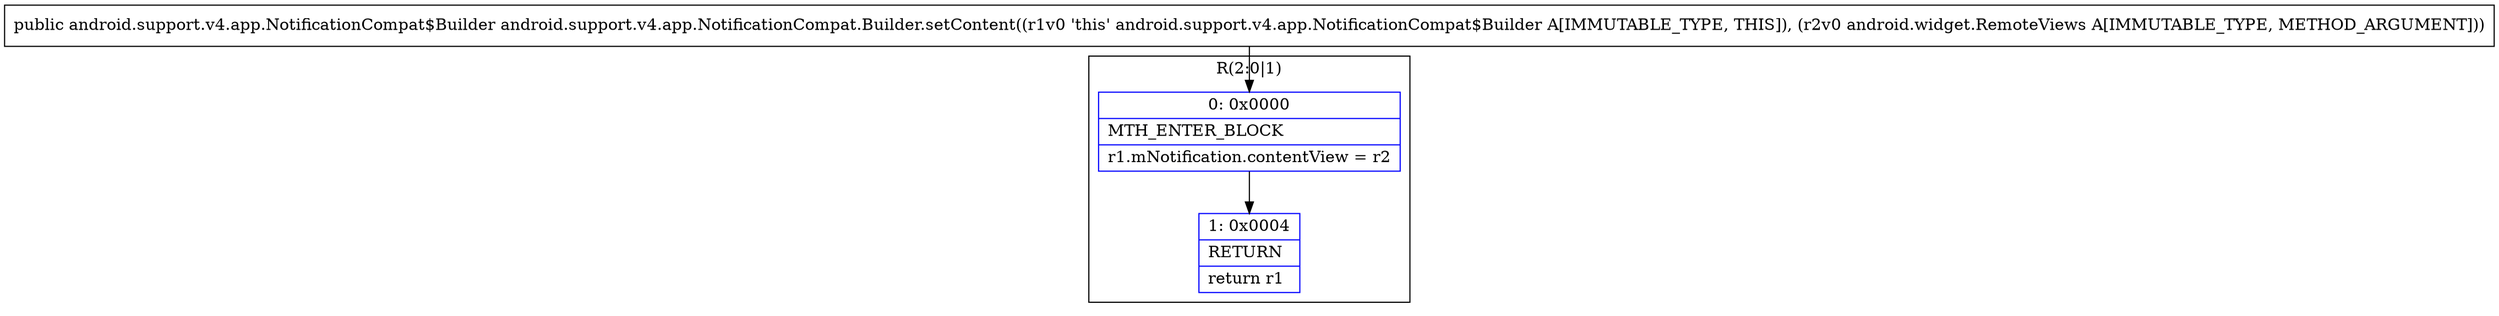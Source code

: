 digraph "CFG forandroid.support.v4.app.NotificationCompat.Builder.setContent(Landroid\/widget\/RemoteViews;)Landroid\/support\/v4\/app\/NotificationCompat$Builder;" {
subgraph cluster_Region_600101148 {
label = "R(2:0|1)";
node [shape=record,color=blue];
Node_0 [shape=record,label="{0\:\ 0x0000|MTH_ENTER_BLOCK\l|r1.mNotification.contentView = r2\l}"];
Node_1 [shape=record,label="{1\:\ 0x0004|RETURN\l|return r1\l}"];
}
MethodNode[shape=record,label="{public android.support.v4.app.NotificationCompat$Builder android.support.v4.app.NotificationCompat.Builder.setContent((r1v0 'this' android.support.v4.app.NotificationCompat$Builder A[IMMUTABLE_TYPE, THIS]), (r2v0 android.widget.RemoteViews A[IMMUTABLE_TYPE, METHOD_ARGUMENT])) }"];
MethodNode -> Node_0;
Node_0 -> Node_1;
}

